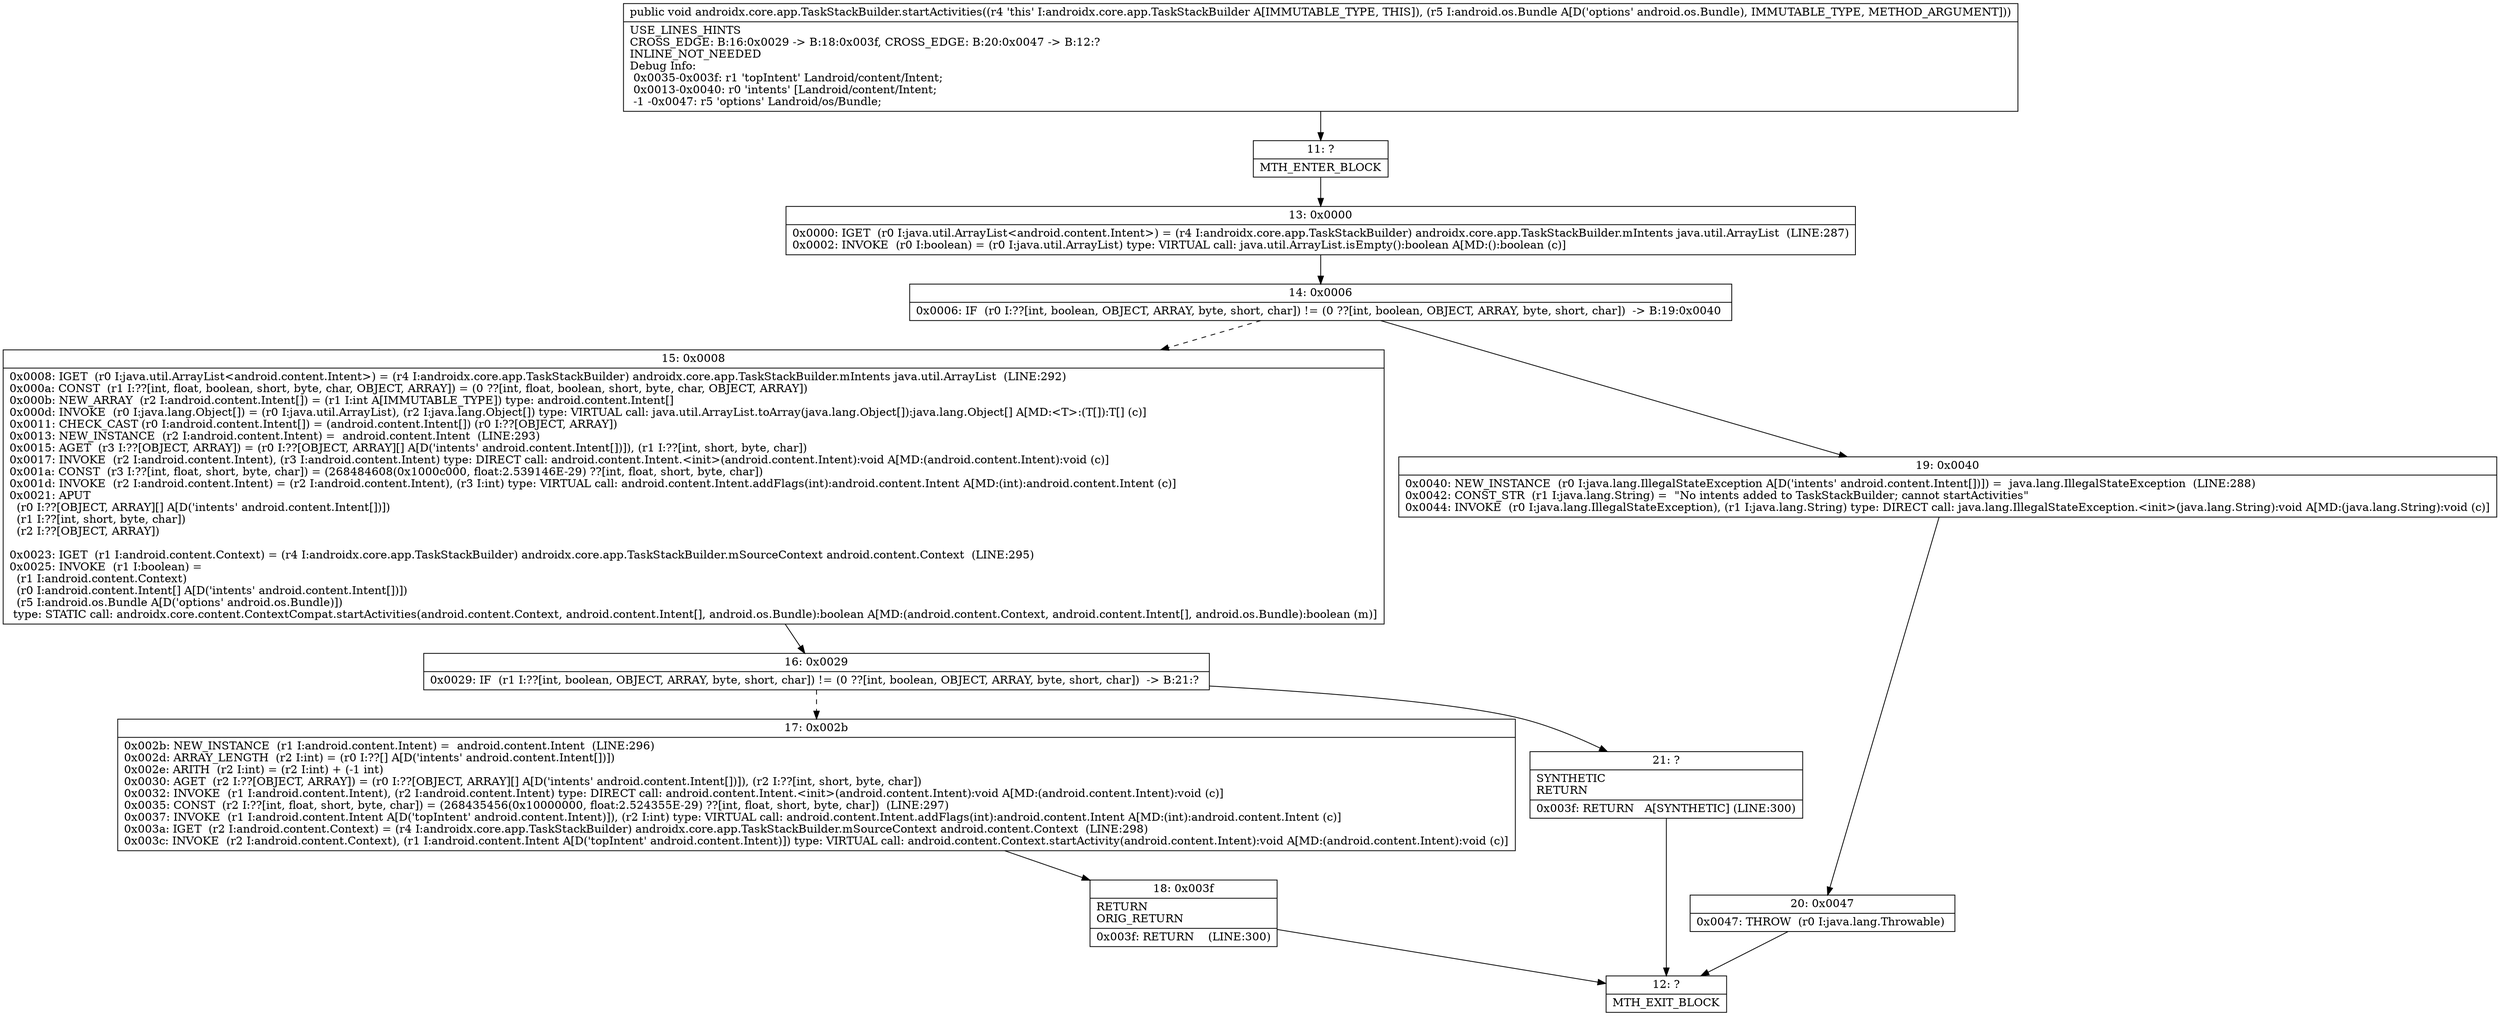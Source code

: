 digraph "CFG forandroidx.core.app.TaskStackBuilder.startActivities(Landroid\/os\/Bundle;)V" {
Node_11 [shape=record,label="{11\:\ ?|MTH_ENTER_BLOCK\l}"];
Node_13 [shape=record,label="{13\:\ 0x0000|0x0000: IGET  (r0 I:java.util.ArrayList\<android.content.Intent\>) = (r4 I:androidx.core.app.TaskStackBuilder) androidx.core.app.TaskStackBuilder.mIntents java.util.ArrayList  (LINE:287)\l0x0002: INVOKE  (r0 I:boolean) = (r0 I:java.util.ArrayList) type: VIRTUAL call: java.util.ArrayList.isEmpty():boolean A[MD:():boolean (c)]\l}"];
Node_14 [shape=record,label="{14\:\ 0x0006|0x0006: IF  (r0 I:??[int, boolean, OBJECT, ARRAY, byte, short, char]) != (0 ??[int, boolean, OBJECT, ARRAY, byte, short, char])  \-\> B:19:0x0040 \l}"];
Node_15 [shape=record,label="{15\:\ 0x0008|0x0008: IGET  (r0 I:java.util.ArrayList\<android.content.Intent\>) = (r4 I:androidx.core.app.TaskStackBuilder) androidx.core.app.TaskStackBuilder.mIntents java.util.ArrayList  (LINE:292)\l0x000a: CONST  (r1 I:??[int, float, boolean, short, byte, char, OBJECT, ARRAY]) = (0 ??[int, float, boolean, short, byte, char, OBJECT, ARRAY]) \l0x000b: NEW_ARRAY  (r2 I:android.content.Intent[]) = (r1 I:int A[IMMUTABLE_TYPE]) type: android.content.Intent[] \l0x000d: INVOKE  (r0 I:java.lang.Object[]) = (r0 I:java.util.ArrayList), (r2 I:java.lang.Object[]) type: VIRTUAL call: java.util.ArrayList.toArray(java.lang.Object[]):java.lang.Object[] A[MD:\<T\>:(T[]):T[] (c)]\l0x0011: CHECK_CAST (r0 I:android.content.Intent[]) = (android.content.Intent[]) (r0 I:??[OBJECT, ARRAY]) \l0x0013: NEW_INSTANCE  (r2 I:android.content.Intent) =  android.content.Intent  (LINE:293)\l0x0015: AGET  (r3 I:??[OBJECT, ARRAY]) = (r0 I:??[OBJECT, ARRAY][] A[D('intents' android.content.Intent[])]), (r1 I:??[int, short, byte, char]) \l0x0017: INVOKE  (r2 I:android.content.Intent), (r3 I:android.content.Intent) type: DIRECT call: android.content.Intent.\<init\>(android.content.Intent):void A[MD:(android.content.Intent):void (c)]\l0x001a: CONST  (r3 I:??[int, float, short, byte, char]) = (268484608(0x1000c000, float:2.539146E\-29) ??[int, float, short, byte, char]) \l0x001d: INVOKE  (r2 I:android.content.Intent) = (r2 I:android.content.Intent), (r3 I:int) type: VIRTUAL call: android.content.Intent.addFlags(int):android.content.Intent A[MD:(int):android.content.Intent (c)]\l0x0021: APUT  \l  (r0 I:??[OBJECT, ARRAY][] A[D('intents' android.content.Intent[])])\l  (r1 I:??[int, short, byte, char])\l  (r2 I:??[OBJECT, ARRAY])\l \l0x0023: IGET  (r1 I:android.content.Context) = (r4 I:androidx.core.app.TaskStackBuilder) androidx.core.app.TaskStackBuilder.mSourceContext android.content.Context  (LINE:295)\l0x0025: INVOKE  (r1 I:boolean) = \l  (r1 I:android.content.Context)\l  (r0 I:android.content.Intent[] A[D('intents' android.content.Intent[])])\l  (r5 I:android.os.Bundle A[D('options' android.os.Bundle)])\l type: STATIC call: androidx.core.content.ContextCompat.startActivities(android.content.Context, android.content.Intent[], android.os.Bundle):boolean A[MD:(android.content.Context, android.content.Intent[], android.os.Bundle):boolean (m)]\l}"];
Node_16 [shape=record,label="{16\:\ 0x0029|0x0029: IF  (r1 I:??[int, boolean, OBJECT, ARRAY, byte, short, char]) != (0 ??[int, boolean, OBJECT, ARRAY, byte, short, char])  \-\> B:21:? \l}"];
Node_17 [shape=record,label="{17\:\ 0x002b|0x002b: NEW_INSTANCE  (r1 I:android.content.Intent) =  android.content.Intent  (LINE:296)\l0x002d: ARRAY_LENGTH  (r2 I:int) = (r0 I:??[] A[D('intents' android.content.Intent[])]) \l0x002e: ARITH  (r2 I:int) = (r2 I:int) + (\-1 int) \l0x0030: AGET  (r2 I:??[OBJECT, ARRAY]) = (r0 I:??[OBJECT, ARRAY][] A[D('intents' android.content.Intent[])]), (r2 I:??[int, short, byte, char]) \l0x0032: INVOKE  (r1 I:android.content.Intent), (r2 I:android.content.Intent) type: DIRECT call: android.content.Intent.\<init\>(android.content.Intent):void A[MD:(android.content.Intent):void (c)]\l0x0035: CONST  (r2 I:??[int, float, short, byte, char]) = (268435456(0x10000000, float:2.524355E\-29) ??[int, float, short, byte, char])  (LINE:297)\l0x0037: INVOKE  (r1 I:android.content.Intent A[D('topIntent' android.content.Intent)]), (r2 I:int) type: VIRTUAL call: android.content.Intent.addFlags(int):android.content.Intent A[MD:(int):android.content.Intent (c)]\l0x003a: IGET  (r2 I:android.content.Context) = (r4 I:androidx.core.app.TaskStackBuilder) androidx.core.app.TaskStackBuilder.mSourceContext android.content.Context  (LINE:298)\l0x003c: INVOKE  (r2 I:android.content.Context), (r1 I:android.content.Intent A[D('topIntent' android.content.Intent)]) type: VIRTUAL call: android.content.Context.startActivity(android.content.Intent):void A[MD:(android.content.Intent):void (c)]\l}"];
Node_18 [shape=record,label="{18\:\ 0x003f|RETURN\lORIG_RETURN\l|0x003f: RETURN    (LINE:300)\l}"];
Node_12 [shape=record,label="{12\:\ ?|MTH_EXIT_BLOCK\l}"];
Node_21 [shape=record,label="{21\:\ ?|SYNTHETIC\lRETURN\l|0x003f: RETURN   A[SYNTHETIC] (LINE:300)\l}"];
Node_19 [shape=record,label="{19\:\ 0x0040|0x0040: NEW_INSTANCE  (r0 I:java.lang.IllegalStateException A[D('intents' android.content.Intent[])]) =  java.lang.IllegalStateException  (LINE:288)\l0x0042: CONST_STR  (r1 I:java.lang.String) =  \"No intents added to TaskStackBuilder; cannot startActivities\" \l0x0044: INVOKE  (r0 I:java.lang.IllegalStateException), (r1 I:java.lang.String) type: DIRECT call: java.lang.IllegalStateException.\<init\>(java.lang.String):void A[MD:(java.lang.String):void (c)]\l}"];
Node_20 [shape=record,label="{20\:\ 0x0047|0x0047: THROW  (r0 I:java.lang.Throwable) \l}"];
MethodNode[shape=record,label="{public void androidx.core.app.TaskStackBuilder.startActivities((r4 'this' I:androidx.core.app.TaskStackBuilder A[IMMUTABLE_TYPE, THIS]), (r5 I:android.os.Bundle A[D('options' android.os.Bundle), IMMUTABLE_TYPE, METHOD_ARGUMENT]))  | USE_LINES_HINTS\lCROSS_EDGE: B:16:0x0029 \-\> B:18:0x003f, CROSS_EDGE: B:20:0x0047 \-\> B:12:?\lINLINE_NOT_NEEDED\lDebug Info:\l  0x0035\-0x003f: r1 'topIntent' Landroid\/content\/Intent;\l  0x0013\-0x0040: r0 'intents' [Landroid\/content\/Intent;\l  \-1 \-0x0047: r5 'options' Landroid\/os\/Bundle;\l}"];
MethodNode -> Node_11;Node_11 -> Node_13;
Node_13 -> Node_14;
Node_14 -> Node_15[style=dashed];
Node_14 -> Node_19;
Node_15 -> Node_16;
Node_16 -> Node_17[style=dashed];
Node_16 -> Node_21;
Node_17 -> Node_18;
Node_18 -> Node_12;
Node_21 -> Node_12;
Node_19 -> Node_20;
Node_20 -> Node_12;
}

